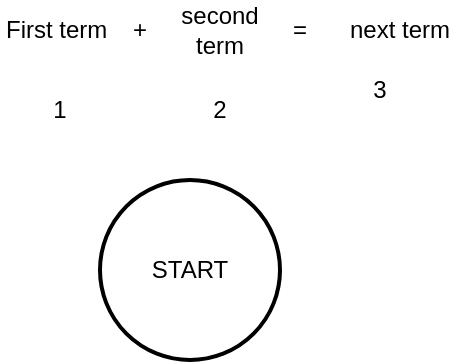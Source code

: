 <mxfile version="21.5.0" type="github">
  <diagram name="Page-1" id="VjT5-7iCD0bDpicSn7lq">
    <mxGraphModel dx="526" dy="528" grid="1" gridSize="10" guides="1" tooltips="1" connect="1" arrows="1" fold="1" page="1" pageScale="1" pageWidth="2339" pageHeight="3300" math="0" shadow="0">
      <root>
        <mxCell id="0" />
        <mxCell id="1" parent="0" />
        <mxCell id="bv6J8cLY2XmdeTWhZuaC-2" value="First term&amp;nbsp;" style="text;html=1;strokeColor=none;fillColor=none;align=center;verticalAlign=middle;whiteSpace=wrap;rounded=0;" vertex="1" parent="1">
          <mxGeometry x="790" y="350" width="60" height="30" as="geometry" />
        </mxCell>
        <mxCell id="bv6J8cLY2XmdeTWhZuaC-3" value="second term" style="text;html=1;strokeColor=none;fillColor=none;align=center;verticalAlign=middle;whiteSpace=wrap;rounded=0;" vertex="1" parent="1">
          <mxGeometry x="870" y="350" width="60" height="30" as="geometry" />
        </mxCell>
        <mxCell id="bv6J8cLY2XmdeTWhZuaC-5" value="next term" style="text;html=1;strokeColor=none;fillColor=none;align=center;verticalAlign=middle;whiteSpace=wrap;rounded=0;" vertex="1" parent="1">
          <mxGeometry x="960" y="350" width="60" height="30" as="geometry" />
        </mxCell>
        <mxCell id="bv6J8cLY2XmdeTWhZuaC-6" value="+" style="text;html=1;strokeColor=none;fillColor=none;align=center;verticalAlign=middle;whiteSpace=wrap;rounded=0;" vertex="1" parent="1">
          <mxGeometry x="830" y="350" width="60" height="30" as="geometry" />
        </mxCell>
        <mxCell id="bv6J8cLY2XmdeTWhZuaC-7" value="=" style="text;html=1;strokeColor=none;fillColor=none;align=center;verticalAlign=middle;whiteSpace=wrap;rounded=0;" vertex="1" parent="1">
          <mxGeometry x="910" y="350" width="60" height="30" as="geometry" />
        </mxCell>
        <mxCell id="bv6J8cLY2XmdeTWhZuaC-8" value="1" style="text;html=1;strokeColor=none;fillColor=none;align=center;verticalAlign=middle;whiteSpace=wrap;rounded=0;" vertex="1" parent="1">
          <mxGeometry x="790" y="390" width="60" height="30" as="geometry" />
        </mxCell>
        <mxCell id="bv6J8cLY2XmdeTWhZuaC-9" value="2" style="text;html=1;strokeColor=none;fillColor=none;align=center;verticalAlign=middle;whiteSpace=wrap;rounded=0;" vertex="1" parent="1">
          <mxGeometry x="870" y="390" width="60" height="30" as="geometry" />
        </mxCell>
        <mxCell id="bv6J8cLY2XmdeTWhZuaC-10" value="3" style="text;html=1;strokeColor=none;fillColor=none;align=center;verticalAlign=middle;whiteSpace=wrap;rounded=0;" vertex="1" parent="1">
          <mxGeometry x="950" y="380" width="60" height="30" as="geometry" />
        </mxCell>
        <mxCell id="bv6J8cLY2XmdeTWhZuaC-11" value="START" style="strokeWidth=2;html=1;shape=mxgraph.flowchart.start_2;whiteSpace=wrap;" vertex="1" parent="1">
          <mxGeometry x="840" y="440" width="90" height="90" as="geometry" />
        </mxCell>
      </root>
    </mxGraphModel>
  </diagram>
</mxfile>
